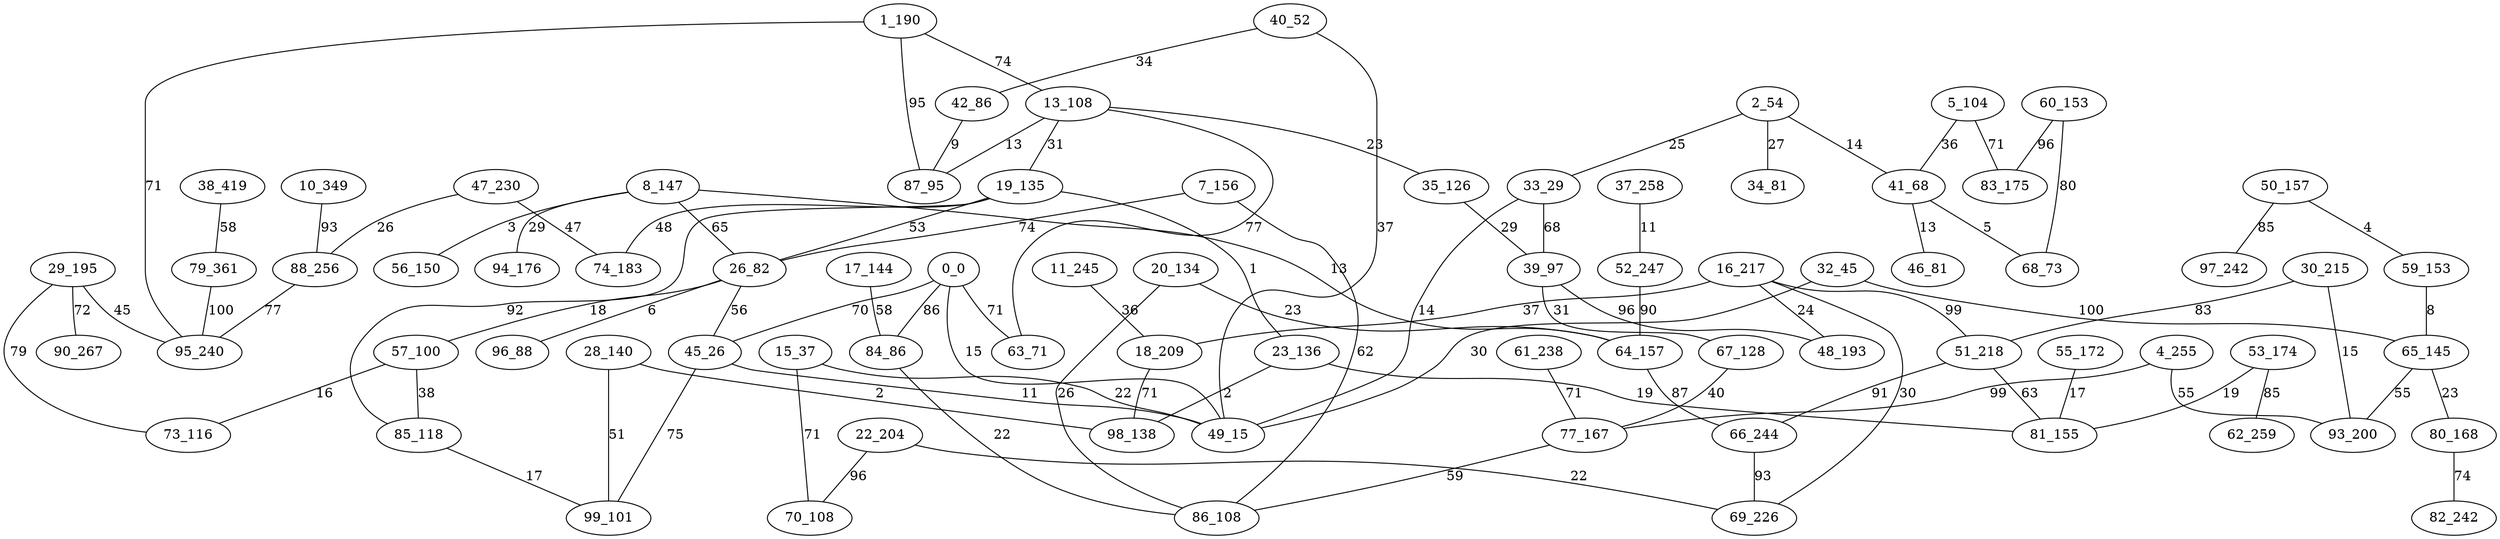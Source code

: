graph {
  0 [label="0_0"];
  1 [label="1_190"];
  2 [label="2_54"];
  4 [label="4_255"];
  5 [label="5_104"];
  7 [label="7_156"];
  8 [label="8_147"];
  10 [label="10_349"];
  11 [label="11_245"];
  13 [label="13_108"];
  15 [label="15_37"];
  16 [label="16_217"];
  17 [label="17_144"];
  18 [label="18_209"];
  19 [label="19_135"];
  20 [label="20_134"];
  22 [label="22_204"];
  23 [label="23_136"];
  26 [label="26_82"];
  28 [label="28_140"];
  29 [label="29_195"];
  30 [label="30_215"];
  32 [label="32_45"];
  33 [label="33_29"];
  34 [label="34_81"];
  35 [label="35_126"];
  37 [label="37_258"];
  38 [label="38_419"];
  39 [label="39_97"];
  40 [label="40_52"];
  41 [label="41_68"];
  42 [label="42_86"];
  45 [label="45_26"];
  46 [label="46_81"];
  47 [label="47_230"];
  48 [label="48_193"];
  49 [label="49_15"];
  50 [label="50_157"];
  51 [label="51_218"];
  52 [label="52_247"];
  53 [label="53_174"];
  55 [label="55_172"];
  56 [label="56_150"];
  57 [label="57_100"];
  59 [label="59_153"];
  60 [label="60_153"];
  61 [label="61_238"];
  62 [label="62_259"];
  63 [label="63_71"];
  64 [label="64_157"];
  65 [label="65_145"];
  66 [label="66_244"];
  67 [label="67_128"];
  68 [label="68_73"];
  69 [label="69_226"];
  70 [label="70_108"];
  73 [label="73_116"];
  74 [label="74_183"];
  77 [label="77_167"];
  79 [label="79_361"];
  80 [label="80_168"];
  81 [label="81_155"];
  82 [label="82_242"];
  83 [label="83_175"];
  84 [label="84_86"];
  85 [label="85_118"];
  86 [label="86_108"];
  87 [label="87_95"];
  88 [label="88_256"];
  90 [label="90_267"];
  93 [label="93_200"];
  94 [label="94_176"];
  95 [label="95_240"];
  96 [label="96_88"];
  97 [label="97_242"];
  98 [label="98_138"];
  99 [label="99_101"];
  0 -- 45 [label="70"];
  0 -- 63 [label="71"];
  0 -- 84 [label="86"];
  0 -- 49 [label="15"];
  1 -- 95 [label="71"];
  1 -- 87 [label="95"];
  1 -- 13 [label="74"];
  2 -- 33 [label="25"];
  2 -- 34 [label="27"];
  2 -- 41 [label="14"];
  4 -- 77 [label="99"];
  4 -- 93 [label="55"];
  5 -- 41 [label="36"];
  5 -- 83 [label="71"];
  7 -- 86 [label="62"];
  7 -- 26 [label="74"];
  8 -- 64 [label="13"];
  8 -- 26 [label="65"];
  8 -- 56 [label="3"];
  8 -- 94 [label="29"];
  10 -- 88 [label="93"];
  11 -- 18 [label="36"];
  13 -- 63 [label="77"];
  13 -- 87 [label="13"];
  13 -- 19 [label="31"];
  13 -- 35 [label="23"];
  15 -- 70 [label="71"];
  15 -- 49 [label="22"];
  16 -- 69 [label="30"];
  16 -- 51 [label="99"];
  16 -- 48 [label="24"];
  16 -- 18 [label="37"];
  17 -- 84 [label="58"];
  18 -- 98 [label="71"];
  19 -- 74 [label="48"];
  19 -- 26 [label="53"];
  19 -- 85 [label="92"];
  19 -- 23 [label="1"];
  20 -- 64 [label="23"];
  20 -- 86 [label="26"];
  22 -- 70 [label="96"];
  22 -- 69 [label="22"];
  23 -- 81 [label="19"];
  23 -- 98 [label="2"];
  26 -- 45 [label="56"];
  26 -- 96 [label="6"];
  26 -- 57 [label="18"];
  28 -- 99 [label="51"];
  28 -- 98 [label="2"];
  29 -- 95 [label="45"];
  29 -- 73 [label="79"];
  29 -- 90 [label="72"];
  30 -- 93 [label="15"];
  30 -- 51 [label="83"];
  32 -- 65 [label="100"];
  32 -- 49 [label="30"];
  33 -- 49 [label="14"];
  33 -- 39 [label="68"];
  35 -- 39 [label="29"];
  37 -- 52 [label="11"];
  38 -- 79 [label="58"];
  39 -- 48 [label="96"];
  39 -- 67 [label="31"];
  40 -- 49 [label="37"];
  40 -- 42 [label="34"];
  41 -- 68 [label="5"];
  41 -- 46 [label="13"];
  42 -- 87 [label="9"];
  45 -- 99 [label="75"];
  45 -- 49 [label="11"];
  47 -- 74 [label="47"];
  47 -- 88 [label="26"];
  50 -- 59 [label="4"];
  50 -- 97 [label="85"];
  51 -- 66 [label="91"];
  51 -- 81 [label="63"];
  52 -- 64 [label="90"];
  53 -- 81 [label="19"];
  53 -- 62 [label="85"];
  55 -- 81 [label="17"];
  57 -- 85 [label="38"];
  57 -- 73 [label="16"];
  59 -- 65 [label="8"];
  60 -- 68 [label="80"];
  60 -- 83 [label="96"];
  61 -- 77 [label="71"];
  64 -- 66 [label="87"];
  65 -- 80 [label="23"];
  65 -- 93 [label="55"];
  66 -- 69 [label="93"];
  67 -- 77 [label="40"];
  77 -- 86 [label="59"];
  79 -- 95 [label="100"];
  80 -- 82 [label="74"];
  84 -- 86 [label="22"];
  85 -- 99 [label="17"];
  88 -- 95 [label="77"];
}